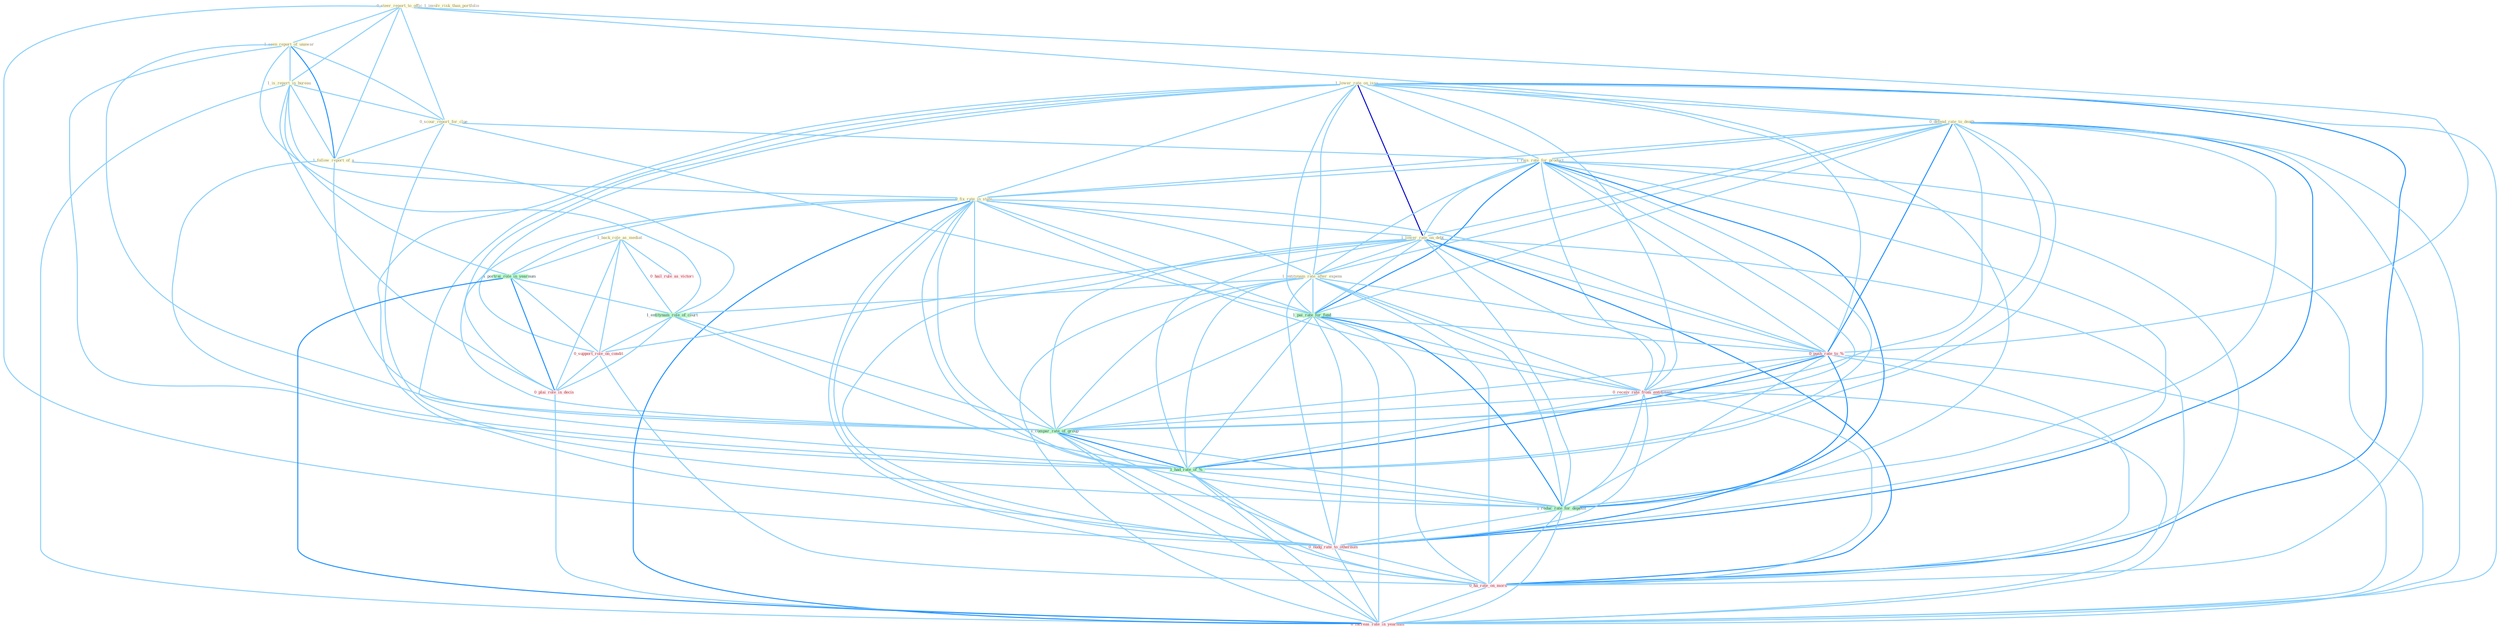 Graph G{ 
    node
    [shape=polygon,style=filled,width=.5,height=.06,color="#BDFCC9",fixedsize=true,fontsize=4,
    fontcolor="#2f4f4f"];
    {node
    [color="#ffffe0", fontcolor="#8b7d6b"] "0_steer_report_to_offic " "1_seen_report_of_unawar " "1_is_report_in_bureau " "1_lower_rate_on_issu " "1_involv_risk_than_portfolio " "0_scour_report_for_clue " "1_back_role_as_mediat " "0_defend_rate_to_death " "1_follow_report_of_a " "1_rais_rate_for_product " "0_fix_rate_in_state " "1_lower_rate_on_debt " "1_entitynam_rate_after_expens "}
{node [color="#fff0f5", fontcolor="#b22222"] "0_push_rate_to_% " "0_receiv_rate_from_entitynam " "0_support_role_on_condit " "0_hail_rule_as_victori " "0_nudg_rate_to_othernum " "0_plai_role_in_decis " "0_ha_rate_on_morn " "0_increas_rate_in_yearnum "}
edge [color="#B0E2FF"];

	"0_steer_report_to_offic " -- "1_seen_report_of_unawar " [w="1", color="#87cefa" ];
	"0_steer_report_to_offic " -- "1_is_report_in_bureau " [w="1", color="#87cefa" ];
	"0_steer_report_to_offic " -- "0_scour_report_for_clue " [w="1", color="#87cefa" ];
	"0_steer_report_to_offic " -- "0_defend_rate_to_death " [w="1", color="#87cefa" ];
	"0_steer_report_to_offic " -- "1_follow_report_of_a " [w="1", color="#87cefa" ];
	"0_steer_report_to_offic " -- "0_push_rate_to_% " [w="1", color="#87cefa" ];
	"0_steer_report_to_offic " -- "0_nudg_rate_to_othernum " [w="1", color="#87cefa" ];
	"1_seen_report_of_unawar " -- "1_is_report_in_bureau " [w="1", color="#87cefa" ];
	"1_seen_report_of_unawar " -- "0_scour_report_for_clue " [w="1", color="#87cefa" ];
	"1_seen_report_of_unawar " -- "1_follow_report_of_a " [w="2", color="#1e90ff" , len=0.8];
	"1_seen_report_of_unawar " -- "1_entitynam_role_of_court " [w="1", color="#87cefa" ];
	"1_seen_report_of_unawar " -- "1_compar_rate_of_group " [w="1", color="#87cefa" ];
	"1_seen_report_of_unawar " -- "1_had_rate_of_% " [w="1", color="#87cefa" ];
	"1_is_report_in_bureau " -- "0_scour_report_for_clue " [w="1", color="#87cefa" ];
	"1_is_report_in_bureau " -- "1_follow_report_of_a " [w="1", color="#87cefa" ];
	"1_is_report_in_bureau " -- "0_fix_rate_in_state " [w="1", color="#87cefa" ];
	"1_is_report_in_bureau " -- "1_portrai_role_in_yearnum " [w="1", color="#87cefa" ];
	"1_is_report_in_bureau " -- "0_plai_role_in_decis " [w="1", color="#87cefa" ];
	"1_is_report_in_bureau " -- "0_increas_rate_in_yearnum " [w="1", color="#87cefa" ];
	"1_lower_rate_on_issu " -- "0_defend_rate_to_death " [w="1", color="#87cefa" ];
	"1_lower_rate_on_issu " -- "1_rais_rate_for_product " [w="1", color="#87cefa" ];
	"1_lower_rate_on_issu " -- "0_fix_rate_in_state " [w="1", color="#87cefa" ];
	"1_lower_rate_on_issu " -- "1_lower_rate_on_debt " [w="3", color="#0000cd" , len=0.6];
	"1_lower_rate_on_issu " -- "1_entitynam_rate_after_expens " [w="1", color="#87cefa" ];
	"1_lower_rate_on_issu " -- "1_pai_rate_for_fund " [w="1", color="#87cefa" ];
	"1_lower_rate_on_issu " -- "0_push_rate_to_% " [w="1", color="#87cefa" ];
	"1_lower_rate_on_issu " -- "0_receiv_rate_from_entitynam " [w="1", color="#87cefa" ];
	"1_lower_rate_on_issu " -- "1_compar_rate_of_group " [w="1", color="#87cefa" ];
	"1_lower_rate_on_issu " -- "0_support_role_on_condit " [w="1", color="#87cefa" ];
	"1_lower_rate_on_issu " -- "1_had_rate_of_% " [w="1", color="#87cefa" ];
	"1_lower_rate_on_issu " -- "1_reduc_rate_for_deposit " [w="1", color="#87cefa" ];
	"1_lower_rate_on_issu " -- "0_nudg_rate_to_othernum " [w="1", color="#87cefa" ];
	"1_lower_rate_on_issu " -- "0_ha_rate_on_morn " [w="2", color="#1e90ff" , len=0.8];
	"1_lower_rate_on_issu " -- "0_increas_rate_in_yearnum " [w="1", color="#87cefa" ];
	"0_scour_report_for_clue " -- "1_follow_report_of_a " [w="1", color="#87cefa" ];
	"0_scour_report_for_clue " -- "1_rais_rate_for_product " [w="1", color="#87cefa" ];
	"0_scour_report_for_clue " -- "1_pai_rate_for_fund " [w="1", color="#87cefa" ];
	"0_scour_report_for_clue " -- "1_reduc_rate_for_deposit " [w="1", color="#87cefa" ];
	"1_back_role_as_mediat " -- "1_portrai_role_in_yearnum " [w="1", color="#87cefa" ];
	"1_back_role_as_mediat " -- "1_entitynam_role_of_court " [w="1", color="#87cefa" ];
	"1_back_role_as_mediat " -- "0_support_role_on_condit " [w="1", color="#87cefa" ];
	"1_back_role_as_mediat " -- "0_hail_rule_as_victori " [w="1", color="#87cefa" ];
	"1_back_role_as_mediat " -- "0_plai_role_in_decis " [w="1", color="#87cefa" ];
	"0_defend_rate_to_death " -- "1_rais_rate_for_product " [w="1", color="#87cefa" ];
	"0_defend_rate_to_death " -- "0_fix_rate_in_state " [w="1", color="#87cefa" ];
	"0_defend_rate_to_death " -- "1_lower_rate_on_debt " [w="1", color="#87cefa" ];
	"0_defend_rate_to_death " -- "1_entitynam_rate_after_expens " [w="1", color="#87cefa" ];
	"0_defend_rate_to_death " -- "1_pai_rate_for_fund " [w="1", color="#87cefa" ];
	"0_defend_rate_to_death " -- "0_push_rate_to_% " [w="2", color="#1e90ff" , len=0.8];
	"0_defend_rate_to_death " -- "0_receiv_rate_from_entitynam " [w="1", color="#87cefa" ];
	"0_defend_rate_to_death " -- "1_compar_rate_of_group " [w="1", color="#87cefa" ];
	"0_defend_rate_to_death " -- "1_had_rate_of_% " [w="1", color="#87cefa" ];
	"0_defend_rate_to_death " -- "1_reduc_rate_for_deposit " [w="1", color="#87cefa" ];
	"0_defend_rate_to_death " -- "0_nudg_rate_to_othernum " [w="2", color="#1e90ff" , len=0.8];
	"0_defend_rate_to_death " -- "0_ha_rate_on_morn " [w="1", color="#87cefa" ];
	"0_defend_rate_to_death " -- "0_increas_rate_in_yearnum " [w="1", color="#87cefa" ];
	"1_follow_report_of_a " -- "1_entitynam_role_of_court " [w="1", color="#87cefa" ];
	"1_follow_report_of_a " -- "1_compar_rate_of_group " [w="1", color="#87cefa" ];
	"1_follow_report_of_a " -- "1_had_rate_of_% " [w="1", color="#87cefa" ];
	"1_rais_rate_for_product " -- "0_fix_rate_in_state " [w="1", color="#87cefa" ];
	"1_rais_rate_for_product " -- "1_lower_rate_on_debt " [w="1", color="#87cefa" ];
	"1_rais_rate_for_product " -- "1_entitynam_rate_after_expens " [w="1", color="#87cefa" ];
	"1_rais_rate_for_product " -- "1_pai_rate_for_fund " [w="2", color="#1e90ff" , len=0.8];
	"1_rais_rate_for_product " -- "0_push_rate_to_% " [w="1", color="#87cefa" ];
	"1_rais_rate_for_product " -- "0_receiv_rate_from_entitynam " [w="1", color="#87cefa" ];
	"1_rais_rate_for_product " -- "1_compar_rate_of_group " [w="1", color="#87cefa" ];
	"1_rais_rate_for_product " -- "1_had_rate_of_% " [w="1", color="#87cefa" ];
	"1_rais_rate_for_product " -- "1_reduc_rate_for_deposit " [w="2", color="#1e90ff" , len=0.8];
	"1_rais_rate_for_product " -- "0_nudg_rate_to_othernum " [w="1", color="#87cefa" ];
	"1_rais_rate_for_product " -- "0_ha_rate_on_morn " [w="1", color="#87cefa" ];
	"1_rais_rate_for_product " -- "0_increas_rate_in_yearnum " [w="1", color="#87cefa" ];
	"0_fix_rate_in_state " -- "1_lower_rate_on_debt " [w="1", color="#87cefa" ];
	"0_fix_rate_in_state " -- "1_entitynam_rate_after_expens " [w="1", color="#87cefa" ];
	"0_fix_rate_in_state " -- "1_portrai_role_in_yearnum " [w="1", color="#87cefa" ];
	"0_fix_rate_in_state " -- "1_pai_rate_for_fund " [w="1", color="#87cefa" ];
	"0_fix_rate_in_state " -- "0_push_rate_to_% " [w="1", color="#87cefa" ];
	"0_fix_rate_in_state " -- "0_receiv_rate_from_entitynam " [w="1", color="#87cefa" ];
	"0_fix_rate_in_state " -- "1_compar_rate_of_group " [w="1", color="#87cefa" ];
	"0_fix_rate_in_state " -- "1_had_rate_of_% " [w="1", color="#87cefa" ];
	"0_fix_rate_in_state " -- "1_reduc_rate_for_deposit " [w="1", color="#87cefa" ];
	"0_fix_rate_in_state " -- "0_nudg_rate_to_othernum " [w="1", color="#87cefa" ];
	"0_fix_rate_in_state " -- "0_plai_role_in_decis " [w="1", color="#87cefa" ];
	"0_fix_rate_in_state " -- "0_ha_rate_on_morn " [w="1", color="#87cefa" ];
	"0_fix_rate_in_state " -- "0_increas_rate_in_yearnum " [w="2", color="#1e90ff" , len=0.8];
	"1_lower_rate_on_debt " -- "1_entitynam_rate_after_expens " [w="1", color="#87cefa" ];
	"1_lower_rate_on_debt " -- "1_pai_rate_for_fund " [w="1", color="#87cefa" ];
	"1_lower_rate_on_debt " -- "0_push_rate_to_% " [w="1", color="#87cefa" ];
	"1_lower_rate_on_debt " -- "0_receiv_rate_from_entitynam " [w="1", color="#87cefa" ];
	"1_lower_rate_on_debt " -- "1_compar_rate_of_group " [w="1", color="#87cefa" ];
	"1_lower_rate_on_debt " -- "0_support_role_on_condit " [w="1", color="#87cefa" ];
	"1_lower_rate_on_debt " -- "1_had_rate_of_% " [w="1", color="#87cefa" ];
	"1_lower_rate_on_debt " -- "1_reduc_rate_for_deposit " [w="1", color="#87cefa" ];
	"1_lower_rate_on_debt " -- "0_nudg_rate_to_othernum " [w="1", color="#87cefa" ];
	"1_lower_rate_on_debt " -- "0_ha_rate_on_morn " [w="2", color="#1e90ff" , len=0.8];
	"1_lower_rate_on_debt " -- "0_increas_rate_in_yearnum " [w="1", color="#87cefa" ];
	"1_entitynam_rate_after_expens " -- "1_pai_rate_for_fund " [w="1", color="#87cefa" ];
	"1_entitynam_rate_after_expens " -- "0_push_rate_to_% " [w="1", color="#87cefa" ];
	"1_entitynam_rate_after_expens " -- "1_entitynam_role_of_court " [w="1", color="#87cefa" ];
	"1_entitynam_rate_after_expens " -- "0_receiv_rate_from_entitynam " [w="1", color="#87cefa" ];
	"1_entitynam_rate_after_expens " -- "1_compar_rate_of_group " [w="1", color="#87cefa" ];
	"1_entitynam_rate_after_expens " -- "1_had_rate_of_% " [w="1", color="#87cefa" ];
	"1_entitynam_rate_after_expens " -- "1_reduc_rate_for_deposit " [w="1", color="#87cefa" ];
	"1_entitynam_rate_after_expens " -- "0_nudg_rate_to_othernum " [w="1", color="#87cefa" ];
	"1_entitynam_rate_after_expens " -- "0_ha_rate_on_morn " [w="1", color="#87cefa" ];
	"1_entitynam_rate_after_expens " -- "0_increas_rate_in_yearnum " [w="1", color="#87cefa" ];
	"1_portrai_role_in_yearnum " -- "1_entitynam_role_of_court " [w="1", color="#87cefa" ];
	"1_portrai_role_in_yearnum " -- "0_support_role_on_condit " [w="1", color="#87cefa" ];
	"1_portrai_role_in_yearnum " -- "0_plai_role_in_decis " [w="2", color="#1e90ff" , len=0.8];
	"1_portrai_role_in_yearnum " -- "0_increas_rate_in_yearnum " [w="2", color="#1e90ff" , len=0.8];
	"1_pai_rate_for_fund " -- "0_push_rate_to_% " [w="1", color="#87cefa" ];
	"1_pai_rate_for_fund " -- "0_receiv_rate_from_entitynam " [w="1", color="#87cefa" ];
	"1_pai_rate_for_fund " -- "1_compar_rate_of_group " [w="1", color="#87cefa" ];
	"1_pai_rate_for_fund " -- "1_had_rate_of_% " [w="1", color="#87cefa" ];
	"1_pai_rate_for_fund " -- "1_reduc_rate_for_deposit " [w="2", color="#1e90ff" , len=0.8];
	"1_pai_rate_for_fund " -- "0_nudg_rate_to_othernum " [w="1", color="#87cefa" ];
	"1_pai_rate_for_fund " -- "0_ha_rate_on_morn " [w="1", color="#87cefa" ];
	"1_pai_rate_for_fund " -- "0_increas_rate_in_yearnum " [w="1", color="#87cefa" ];
	"0_push_rate_to_% " -- "0_receiv_rate_from_entitynam " [w="1", color="#87cefa" ];
	"0_push_rate_to_% " -- "1_compar_rate_of_group " [w="1", color="#87cefa" ];
	"0_push_rate_to_% " -- "1_had_rate_of_% " [w="2", color="#1e90ff" , len=0.8];
	"0_push_rate_to_% " -- "1_reduc_rate_for_deposit " [w="1", color="#87cefa" ];
	"0_push_rate_to_% " -- "0_nudg_rate_to_othernum " [w="2", color="#1e90ff" , len=0.8];
	"0_push_rate_to_% " -- "0_ha_rate_on_morn " [w="1", color="#87cefa" ];
	"0_push_rate_to_% " -- "0_increas_rate_in_yearnum " [w="1", color="#87cefa" ];
	"1_entitynam_role_of_court " -- "1_compar_rate_of_group " [w="1", color="#87cefa" ];
	"1_entitynam_role_of_court " -- "0_support_role_on_condit " [w="1", color="#87cefa" ];
	"1_entitynam_role_of_court " -- "1_had_rate_of_% " [w="1", color="#87cefa" ];
	"1_entitynam_role_of_court " -- "0_plai_role_in_decis " [w="1", color="#87cefa" ];
	"0_receiv_rate_from_entitynam " -- "1_compar_rate_of_group " [w="1", color="#87cefa" ];
	"0_receiv_rate_from_entitynam " -- "1_had_rate_of_% " [w="1", color="#87cefa" ];
	"0_receiv_rate_from_entitynam " -- "1_reduc_rate_for_deposit " [w="1", color="#87cefa" ];
	"0_receiv_rate_from_entitynam " -- "0_nudg_rate_to_othernum " [w="1", color="#87cefa" ];
	"0_receiv_rate_from_entitynam " -- "0_ha_rate_on_morn " [w="1", color="#87cefa" ];
	"0_receiv_rate_from_entitynam " -- "0_increas_rate_in_yearnum " [w="1", color="#87cefa" ];
	"1_compar_rate_of_group " -- "1_had_rate_of_% " [w="2", color="#1e90ff" , len=0.8];
	"1_compar_rate_of_group " -- "1_reduc_rate_for_deposit " [w="1", color="#87cefa" ];
	"1_compar_rate_of_group " -- "0_nudg_rate_to_othernum " [w="1", color="#87cefa" ];
	"1_compar_rate_of_group " -- "0_ha_rate_on_morn " [w="1", color="#87cefa" ];
	"1_compar_rate_of_group " -- "0_increas_rate_in_yearnum " [w="1", color="#87cefa" ];
	"0_support_role_on_condit " -- "0_plai_role_in_decis " [w="1", color="#87cefa" ];
	"0_support_role_on_condit " -- "0_ha_rate_on_morn " [w="1", color="#87cefa" ];
	"1_had_rate_of_% " -- "1_reduc_rate_for_deposit " [w="1", color="#87cefa" ];
	"1_had_rate_of_% " -- "0_nudg_rate_to_othernum " [w="1", color="#87cefa" ];
	"1_had_rate_of_% " -- "0_ha_rate_on_morn " [w="1", color="#87cefa" ];
	"1_had_rate_of_% " -- "0_increas_rate_in_yearnum " [w="1", color="#87cefa" ];
	"1_reduc_rate_for_deposit " -- "0_nudg_rate_to_othernum " [w="1", color="#87cefa" ];
	"1_reduc_rate_for_deposit " -- "0_ha_rate_on_morn " [w="1", color="#87cefa" ];
	"1_reduc_rate_for_deposit " -- "0_increas_rate_in_yearnum " [w="1", color="#87cefa" ];
	"0_nudg_rate_to_othernum " -- "0_ha_rate_on_morn " [w="1", color="#87cefa" ];
	"0_nudg_rate_to_othernum " -- "0_increas_rate_in_yearnum " [w="1", color="#87cefa" ];
	"0_plai_role_in_decis " -- "0_increas_rate_in_yearnum " [w="1", color="#87cefa" ];
	"0_ha_rate_on_morn " -- "0_increas_rate_in_yearnum " [w="1", color="#87cefa" ];
}